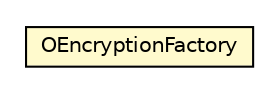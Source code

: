 #!/usr/local/bin/dot
#
# Class diagram 
# Generated by UMLGraph version R5_6-24-gf6e263 (http://www.umlgraph.org/)
#

digraph G {
	edge [fontname="Helvetica",fontsize=10,labelfontname="Helvetica",labelfontsize=10];
	node [fontname="Helvetica",fontsize=10,shape=plaintext];
	nodesep=0.25;
	ranksep=0.5;
	// com.orientechnologies.orient.core.encryption.OEncryptionFactory
	c1689937 [label=<<table title="com.orientechnologies.orient.core.encryption.OEncryptionFactory" border="0" cellborder="1" cellspacing="0" cellpadding="2" port="p" bgcolor="lemonChiffon" href="./OEncryptionFactory.html">
		<tr><td><table border="0" cellspacing="0" cellpadding="1">
<tr><td align="center" balign="center"> OEncryptionFactory </td></tr>
		</table></td></tr>
		</table>>, URL="./OEncryptionFactory.html", fontname="Helvetica", fontcolor="black", fontsize=10.0];
}

